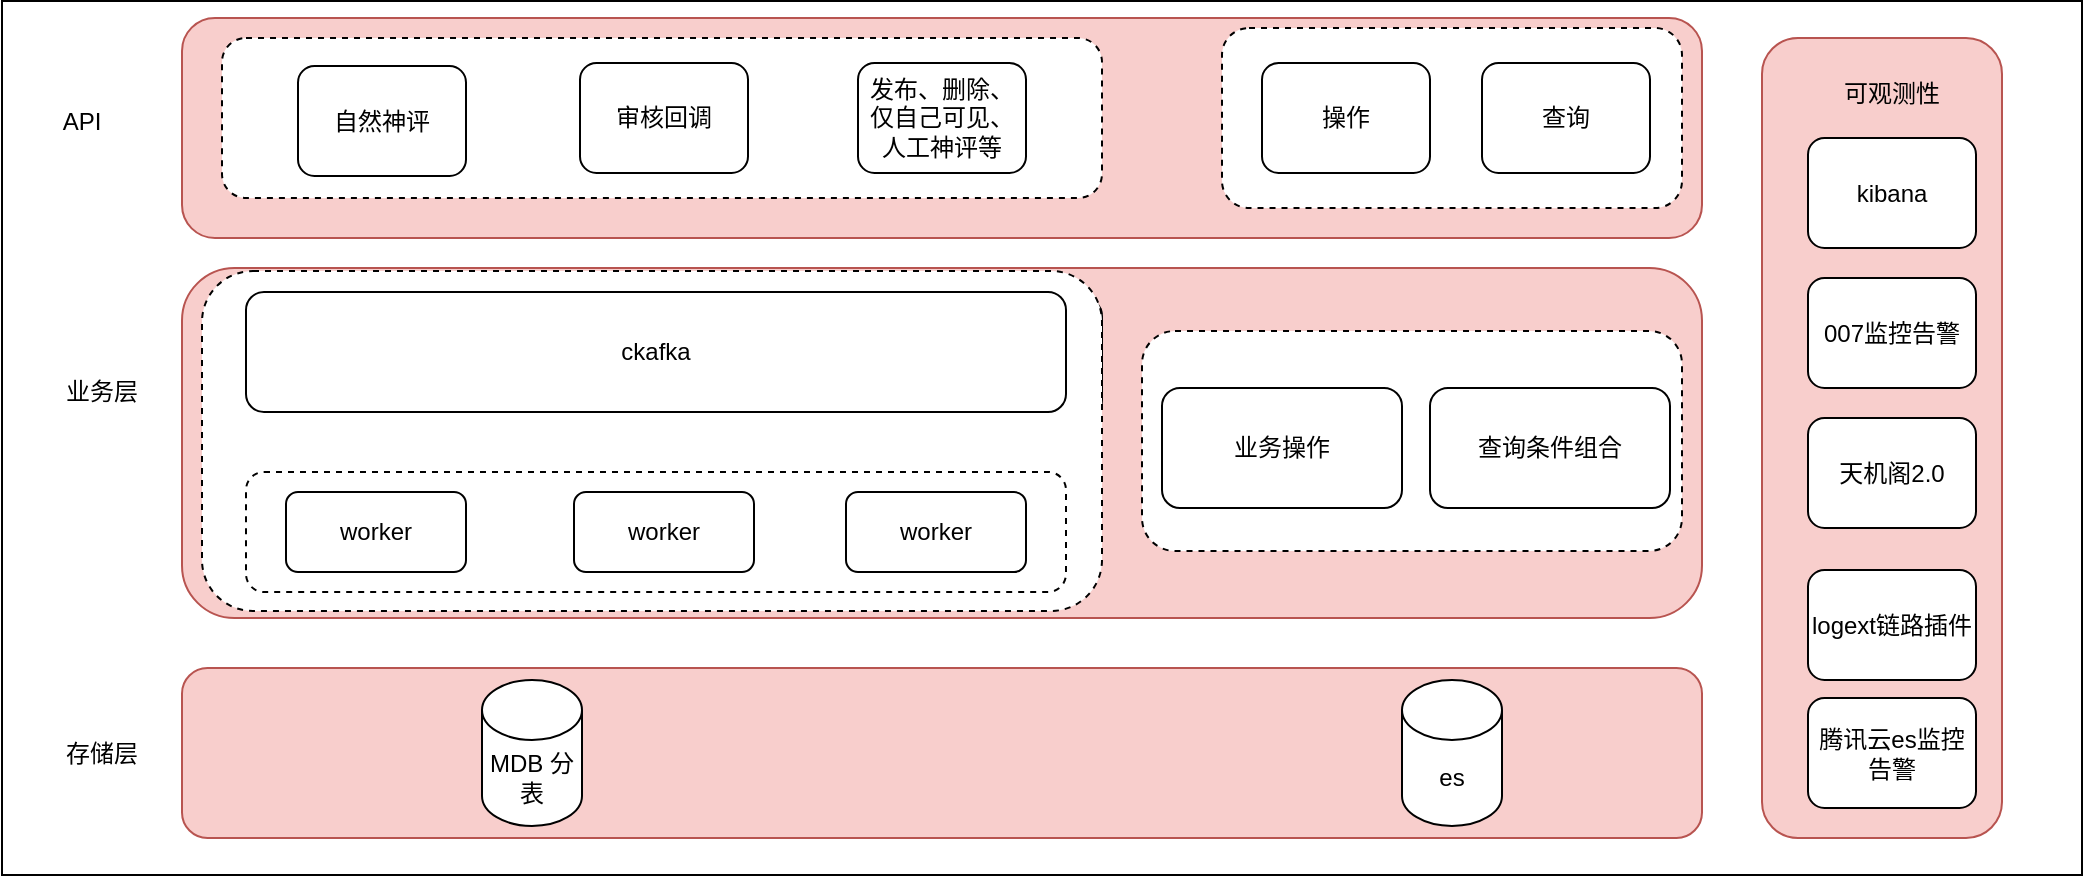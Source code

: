 <mxfile version="20.1.1" type="github">
  <diagram id="y0--PmYRZLF_4WQcv4hg" name="Page-1">
    <mxGraphModel dx="1379" dy="809" grid="1" gridSize="10" guides="1" tooltips="1" connect="1" arrows="1" fold="1" page="1" pageScale="1" pageWidth="827" pageHeight="1169" math="0" shadow="0">
      <root>
        <mxCell id="0" />
        <mxCell id="1" parent="0" />
        <mxCell id="QHsOfcdFZfll0Q693vu5-31" value="" style="rounded=0;whiteSpace=wrap;html=1;" parent="1" vertex="1">
          <mxGeometry x="30" y="191.5" width="1040" height="437" as="geometry" />
        </mxCell>
        <mxCell id="BuZoJlM9uJHSmox5TlZ8-13" value="" style="rounded=1;whiteSpace=wrap;html=1;fillColor=#f8cecc;strokeColor=#b85450;" vertex="1" parent="1">
          <mxGeometry x="120" y="200" width="760" height="110" as="geometry" />
        </mxCell>
        <mxCell id="BuZoJlM9uJHSmox5TlZ8-6" value="" style="rounded=1;whiteSpace=wrap;html=1;fillColor=#f8cecc;strokeColor=#b85450;" vertex="1" parent="1">
          <mxGeometry x="120" y="325" width="760" height="175" as="geometry" />
        </mxCell>
        <mxCell id="BuZoJlM9uJHSmox5TlZ8-10" style="edgeStyle=orthogonalEdgeStyle;rounded=0;orthogonalLoop=1;jettySize=auto;html=1;exitX=0.5;exitY=1;exitDx=0;exitDy=0;entryX=0.5;entryY=0;entryDx=0;entryDy=0;" edge="1" parent="1" source="QHsOfcdFZfll0Q693vu5-2" target="BuZoJlM9uJHSmox5TlZ8-4">
          <mxGeometry relative="1" as="geometry" />
        </mxCell>
        <mxCell id="QHsOfcdFZfll0Q693vu5-2" value="ckafka" style="rounded=1;whiteSpace=wrap;html=1;" parent="1" vertex="1">
          <mxGeometry x="140" y="340" width="440" height="60" as="geometry" />
        </mxCell>
        <mxCell id="QHsOfcdFZfll0Q693vu5-3" value="" style="rounded=1;whiteSpace=wrap;html=1;dashed=1;" parent="1" vertex="1">
          <mxGeometry x="140" y="210" width="440" height="80" as="geometry" />
        </mxCell>
        <mxCell id="QHsOfcdFZfll0Q693vu5-4" value="自然神评" style="rounded=1;whiteSpace=wrap;html=1;" parent="1" vertex="1">
          <mxGeometry x="178" y="224" width="84" height="55" as="geometry" />
        </mxCell>
        <mxCell id="QHsOfcdFZfll0Q693vu5-6" value="发布、删除、仅自己可见、人工神评等" style="rounded=1;whiteSpace=wrap;html=1;" parent="1" vertex="1">
          <mxGeometry x="458" y="222.5" width="84" height="55" as="geometry" />
        </mxCell>
        <mxCell id="QHsOfcdFZfll0Q693vu5-7" value="审核回调" style="rounded=1;whiteSpace=wrap;html=1;" parent="1" vertex="1">
          <mxGeometry x="319" y="222.5" width="84" height="55" as="geometry" />
        </mxCell>
        <mxCell id="QHsOfcdFZfll0Q693vu5-12" value="" style="rounded=1;whiteSpace=wrap;html=1;fillColor=#f8cecc;strokeColor=#b85450;" parent="1" vertex="1">
          <mxGeometry x="120" y="525" width="760" height="85" as="geometry" />
        </mxCell>
        <mxCell id="QHsOfcdFZfll0Q693vu5-13" value="es" style="shape=cylinder3;whiteSpace=wrap;html=1;boundedLbl=1;backgroundOutline=1;size=15;" parent="1" vertex="1">
          <mxGeometry x="730" y="531" width="50" height="73" as="geometry" />
        </mxCell>
        <mxCell id="QHsOfcdFZfll0Q693vu5-15" value="MDB 分表" style="shape=cylinder3;whiteSpace=wrap;html=1;boundedLbl=1;backgroundOutline=1;size=15;" parent="1" vertex="1">
          <mxGeometry x="270" y="531" width="50" height="73" as="geometry" />
        </mxCell>
        <mxCell id="QHsOfcdFZfll0Q693vu5-16" value="" style="rounded=1;whiteSpace=wrap;html=1;dashed=1;" parent="1" vertex="1">
          <mxGeometry x="640" y="205" width="230" height="90" as="geometry" />
        </mxCell>
        <mxCell id="QHsOfcdFZfll0Q693vu5-18" value="查询" style="rounded=1;whiteSpace=wrap;html=1;" parent="1" vertex="1">
          <mxGeometry x="770" y="222.5" width="84" height="55" as="geometry" />
        </mxCell>
        <mxCell id="QHsOfcdFZfll0Q693vu5-19" value="操作" style="rounded=1;whiteSpace=wrap;html=1;" parent="1" vertex="1">
          <mxGeometry x="660" y="222.5" width="84" height="55" as="geometry" />
        </mxCell>
        <mxCell id="QHsOfcdFZfll0Q693vu5-23" value="" style="rounded=1;whiteSpace=wrap;html=1;fillColor=#f8cecc;strokeColor=#b85450;" parent="1" vertex="1">
          <mxGeometry x="910" y="210" width="120" height="400" as="geometry" />
        </mxCell>
        <mxCell id="QHsOfcdFZfll0Q693vu5-24" value="可观测性" style="text;html=1;strokeColor=none;fillColor=none;align=center;verticalAlign=middle;whiteSpace=wrap;rounded=0;" parent="1" vertex="1">
          <mxGeometry x="945" y="222.5" width="60" height="30" as="geometry" />
        </mxCell>
        <mxCell id="QHsOfcdFZfll0Q693vu5-26" value="kibana" style="rounded=1;whiteSpace=wrap;html=1;" parent="1" vertex="1">
          <mxGeometry x="933" y="260" width="84" height="55" as="geometry" />
        </mxCell>
        <mxCell id="QHsOfcdFZfll0Q693vu5-27" value="007监控告警" style="rounded=1;whiteSpace=wrap;html=1;" parent="1" vertex="1">
          <mxGeometry x="933" y="330" width="84" height="55" as="geometry" />
        </mxCell>
        <mxCell id="QHsOfcdFZfll0Q693vu5-28" value="天机阁2.0" style="rounded=1;whiteSpace=wrap;html=1;" parent="1" vertex="1">
          <mxGeometry x="933" y="400" width="84" height="55" as="geometry" />
        </mxCell>
        <mxCell id="QHsOfcdFZfll0Q693vu5-29" value="logext链路插件" style="rounded=1;whiteSpace=wrap;html=1;" parent="1" vertex="1">
          <mxGeometry x="933" y="476" width="84" height="55" as="geometry" />
        </mxCell>
        <mxCell id="QHsOfcdFZfll0Q693vu5-37" value="腾讯云es监控告警" style="rounded=1;whiteSpace=wrap;html=1;" parent="1" vertex="1">
          <mxGeometry x="933" y="540" width="84" height="55" as="geometry" />
        </mxCell>
        <mxCell id="BuZoJlM9uJHSmox5TlZ8-1" value="API" style="text;html=1;strokeColor=none;fillColor=none;align=center;verticalAlign=middle;whiteSpace=wrap;rounded=0;" vertex="1" parent="1">
          <mxGeometry x="40" y="236.5" width="60" height="30" as="geometry" />
        </mxCell>
        <mxCell id="BuZoJlM9uJHSmox5TlZ8-2" value="业务层" style="text;html=1;strokeColor=none;fillColor=none;align=center;verticalAlign=middle;whiteSpace=wrap;rounded=0;" vertex="1" parent="1">
          <mxGeometry x="50" y="371.5" width="60" height="30" as="geometry" />
        </mxCell>
        <mxCell id="BuZoJlM9uJHSmox5TlZ8-3" value="存储层" style="text;html=1;strokeColor=none;fillColor=none;align=center;verticalAlign=middle;whiteSpace=wrap;rounded=0;" vertex="1" parent="1">
          <mxGeometry x="50" y="552.5" width="60" height="30" as="geometry" />
        </mxCell>
        <mxCell id="BuZoJlM9uJHSmox5TlZ8-12" value="" style="rounded=1;whiteSpace=wrap;html=1;dashed=1;" vertex="1" parent="1">
          <mxGeometry x="600" y="356.5" width="270" height="110" as="geometry" />
        </mxCell>
        <mxCell id="BuZoJlM9uJHSmox5TlZ8-7" value="worker" style="rounded=1;whiteSpace=wrap;html=1;" vertex="1" parent="1">
          <mxGeometry x="170" y="440" width="90" height="40" as="geometry" />
        </mxCell>
        <mxCell id="BuZoJlM9uJHSmox5TlZ8-11" value="业务操作" style="rounded=1;whiteSpace=wrap;html=1;" vertex="1" parent="1">
          <mxGeometry x="610" y="385" width="120" height="60" as="geometry" />
        </mxCell>
        <mxCell id="QHsOfcdFZfll0Q693vu5-34" value="查询条件组合" style="rounded=1;whiteSpace=wrap;html=1;" parent="1" vertex="1">
          <mxGeometry x="744" y="385" width="120" height="60" as="geometry" />
        </mxCell>
        <mxCell id="BuZoJlM9uJHSmox5TlZ8-14" value="" style="rounded=1;whiteSpace=wrap;html=1;dashed=1;" vertex="1" parent="1">
          <mxGeometry x="130" y="326.5" width="450" height="170" as="geometry" />
        </mxCell>
        <mxCell id="BuZoJlM9uJHSmox5TlZ8-15" value="ckafka" style="rounded=1;whiteSpace=wrap;html=1;" vertex="1" parent="1">
          <mxGeometry x="152" y="337" width="410" height="60" as="geometry" />
        </mxCell>
        <mxCell id="BuZoJlM9uJHSmox5TlZ8-16" value="worker" style="rounded=1;whiteSpace=wrap;html=1;" vertex="1" parent="1">
          <mxGeometry x="170" y="440" width="90" height="40" as="geometry" />
        </mxCell>
        <mxCell id="BuZoJlM9uJHSmox5TlZ8-8" value="worker" style="rounded=1;whiteSpace=wrap;html=1;" vertex="1" parent="1">
          <mxGeometry x="320" y="440" width="90" height="40" as="geometry" />
        </mxCell>
        <mxCell id="BuZoJlM9uJHSmox5TlZ8-4" value="" style="rounded=1;whiteSpace=wrap;html=1;dashed=1;" vertex="1" parent="1">
          <mxGeometry x="152" y="427" width="410" height="60" as="geometry" />
        </mxCell>
        <mxCell id="BuZoJlM9uJHSmox5TlZ8-9" value="worker" style="rounded=1;whiteSpace=wrap;html=1;" vertex="1" parent="1">
          <mxGeometry x="452" y="437" width="90" height="40" as="geometry" />
        </mxCell>
        <mxCell id="BuZoJlM9uJHSmox5TlZ8-17" value="worker" style="rounded=1;whiteSpace=wrap;html=1;" vertex="1" parent="1">
          <mxGeometry x="172" y="437" width="90" height="40" as="geometry" />
        </mxCell>
        <mxCell id="BuZoJlM9uJHSmox5TlZ8-18" value="worker" style="rounded=1;whiteSpace=wrap;html=1;" vertex="1" parent="1">
          <mxGeometry x="316" y="437" width="90" height="40" as="geometry" />
        </mxCell>
      </root>
    </mxGraphModel>
  </diagram>
</mxfile>
